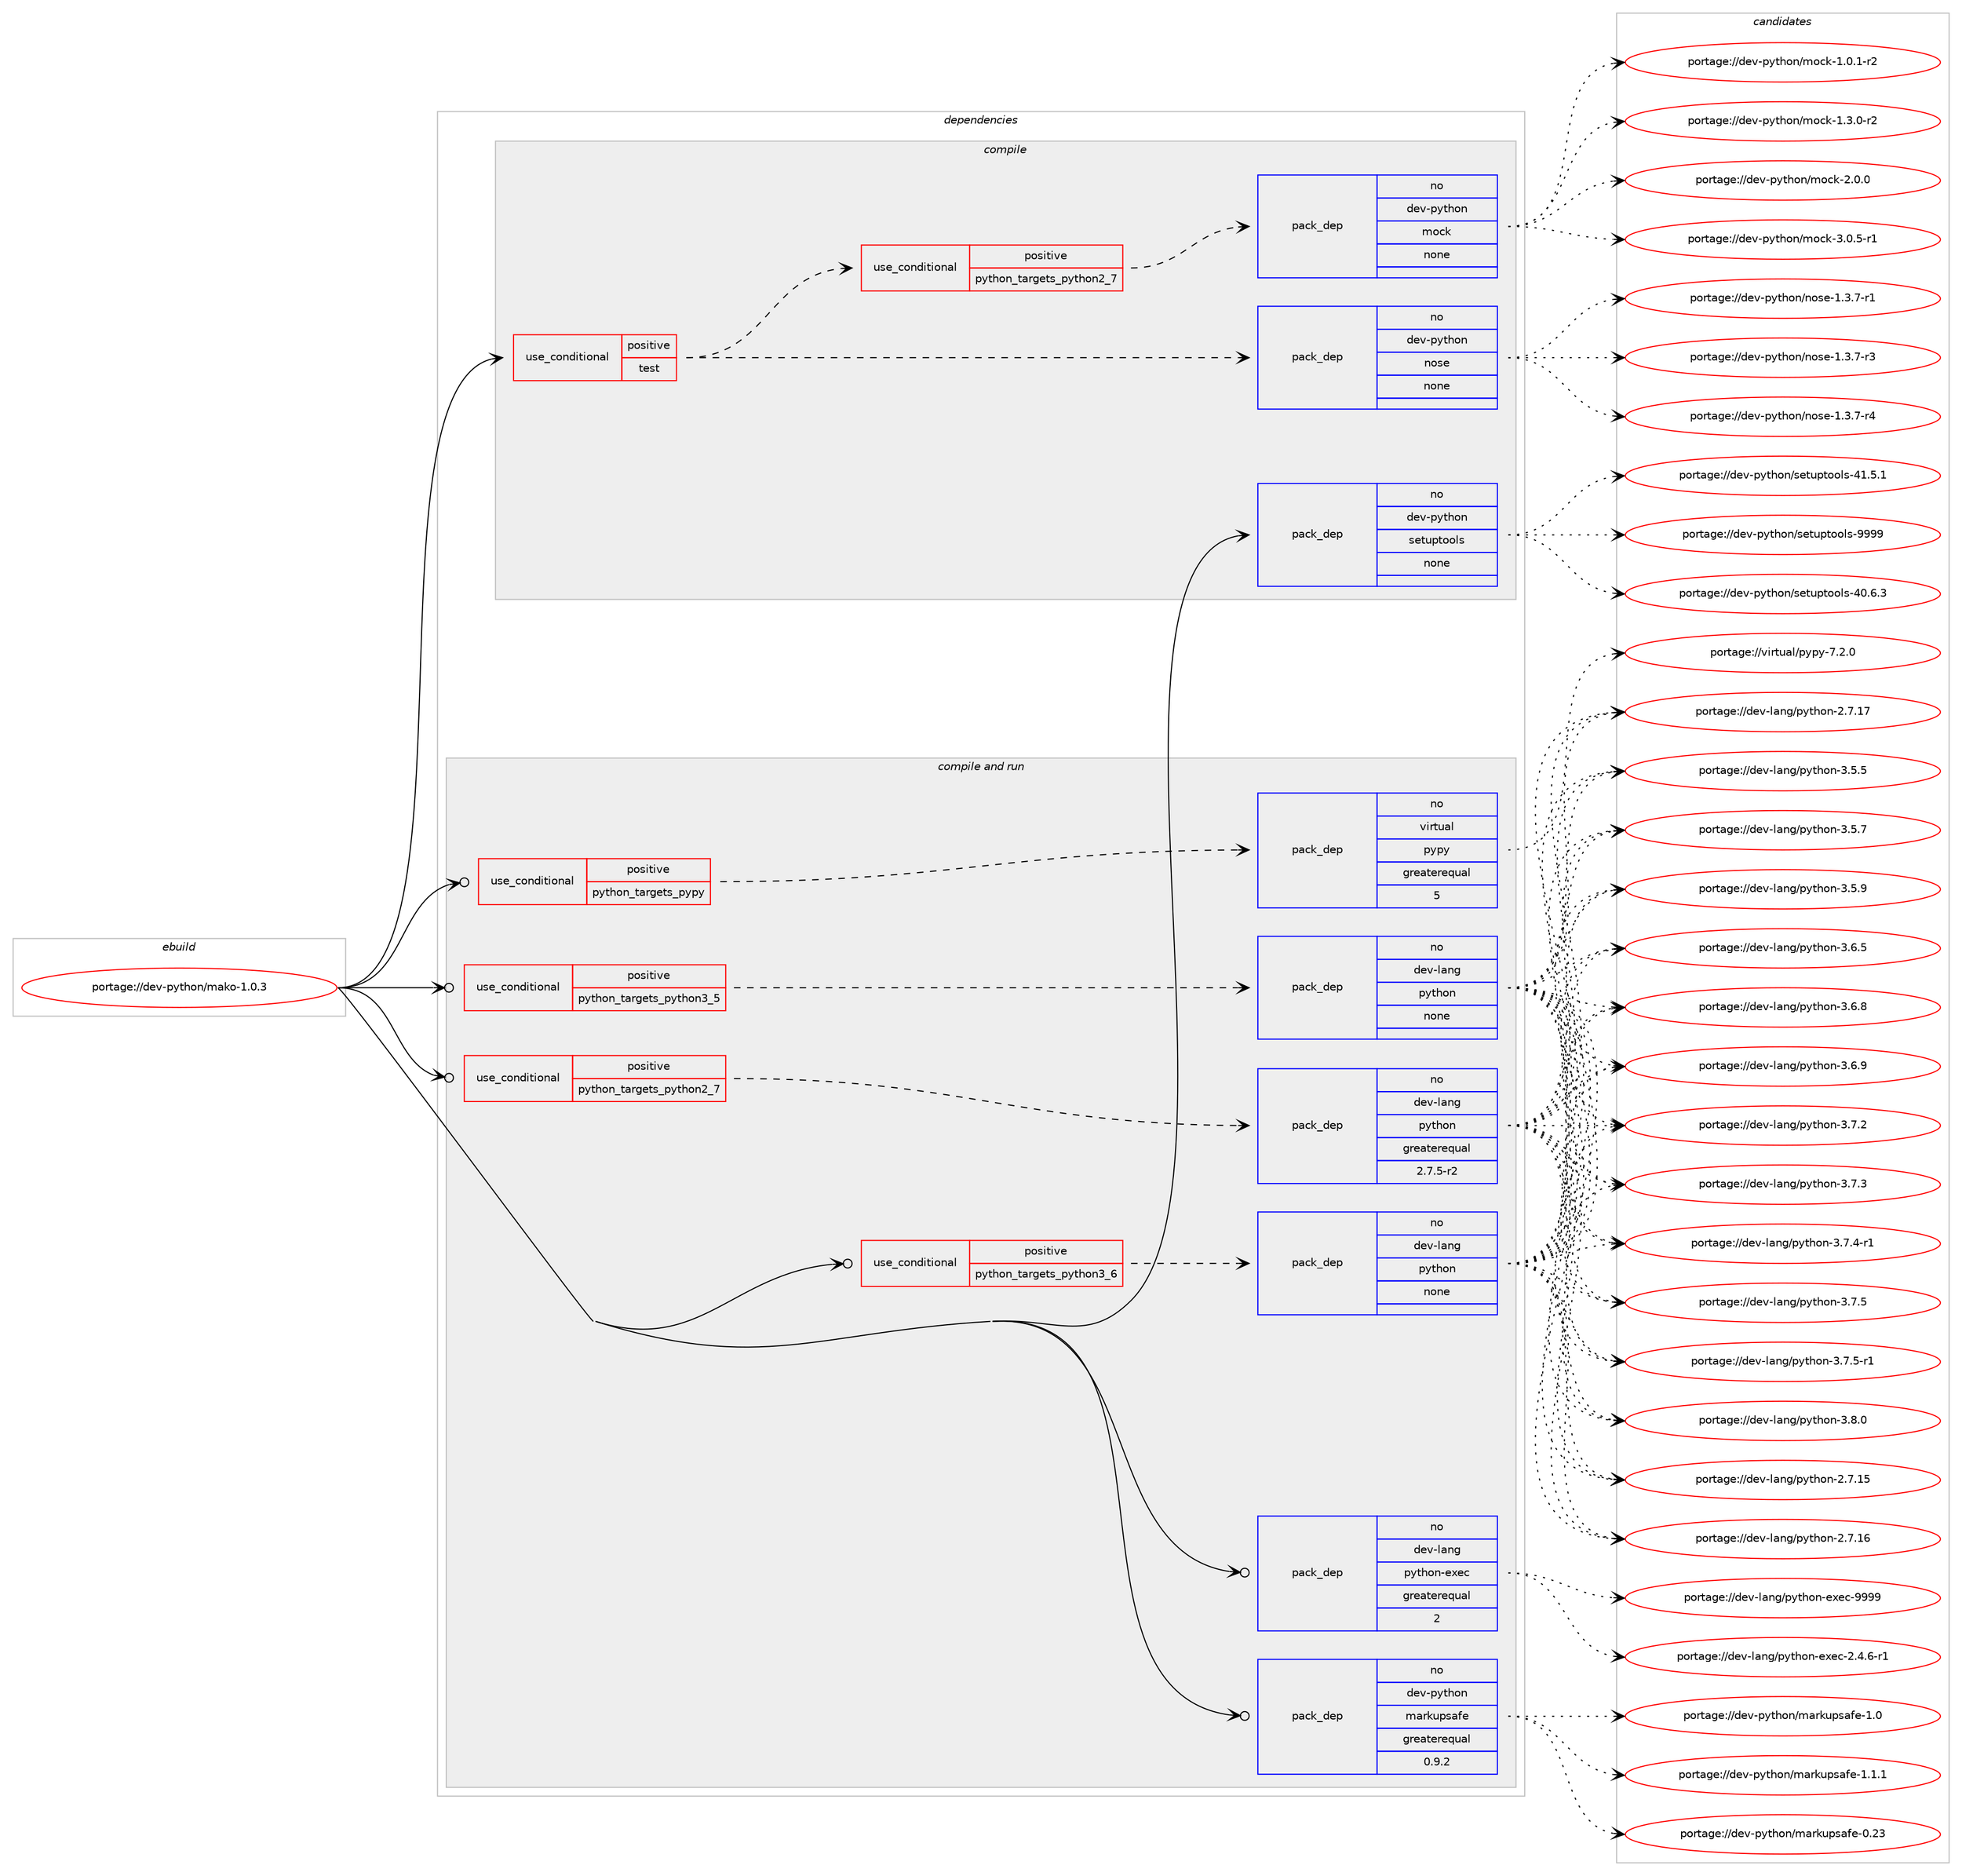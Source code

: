 digraph prolog {

# *************
# Graph options
# *************

newrank=true;
concentrate=true;
compound=true;
graph [rankdir=LR,fontname=Helvetica,fontsize=10,ranksep=1.5];#, ranksep=2.5, nodesep=0.2];
edge  [arrowhead=vee];
node  [fontname=Helvetica,fontsize=10];

# **********
# The ebuild
# **********

subgraph cluster_leftcol {
color=gray;
rank=same;
label=<<i>ebuild</i>>;
id [label="portage://dev-python/mako-1.0.3", color=red, width=4, href="../dev-python/mako-1.0.3.svg"];
}

# ****************
# The dependencies
# ****************

subgraph cluster_midcol {
color=gray;
label=<<i>dependencies</i>>;
subgraph cluster_compile {
fillcolor="#eeeeee";
style=filled;
label=<<i>compile</i>>;
subgraph cond31504 {
dependency148613 [label=<<TABLE BORDER="0" CELLBORDER="1" CELLSPACING="0" CELLPADDING="4"><TR><TD ROWSPAN="3" CELLPADDING="10">use_conditional</TD></TR><TR><TD>positive</TD></TR><TR><TD>test</TD></TR></TABLE>>, shape=none, color=red];
subgraph pack113784 {
dependency148614 [label=<<TABLE BORDER="0" CELLBORDER="1" CELLSPACING="0" CELLPADDING="4" WIDTH="220"><TR><TD ROWSPAN="6" CELLPADDING="30">pack_dep</TD></TR><TR><TD WIDTH="110">no</TD></TR><TR><TD>dev-python</TD></TR><TR><TD>nose</TD></TR><TR><TD>none</TD></TR><TR><TD></TD></TR></TABLE>>, shape=none, color=blue];
}
dependency148613:e -> dependency148614:w [weight=20,style="dashed",arrowhead="vee"];
subgraph cond31505 {
dependency148615 [label=<<TABLE BORDER="0" CELLBORDER="1" CELLSPACING="0" CELLPADDING="4"><TR><TD ROWSPAN="3" CELLPADDING="10">use_conditional</TD></TR><TR><TD>positive</TD></TR><TR><TD>python_targets_python2_7</TD></TR></TABLE>>, shape=none, color=red];
subgraph pack113785 {
dependency148616 [label=<<TABLE BORDER="0" CELLBORDER="1" CELLSPACING="0" CELLPADDING="4" WIDTH="220"><TR><TD ROWSPAN="6" CELLPADDING="30">pack_dep</TD></TR><TR><TD WIDTH="110">no</TD></TR><TR><TD>dev-python</TD></TR><TR><TD>mock</TD></TR><TR><TD>none</TD></TR><TR><TD></TD></TR></TABLE>>, shape=none, color=blue];
}
dependency148615:e -> dependency148616:w [weight=20,style="dashed",arrowhead="vee"];
}
dependency148613:e -> dependency148615:w [weight=20,style="dashed",arrowhead="vee"];
}
id:e -> dependency148613:w [weight=20,style="solid",arrowhead="vee"];
subgraph pack113786 {
dependency148617 [label=<<TABLE BORDER="0" CELLBORDER="1" CELLSPACING="0" CELLPADDING="4" WIDTH="220"><TR><TD ROWSPAN="6" CELLPADDING="30">pack_dep</TD></TR><TR><TD WIDTH="110">no</TD></TR><TR><TD>dev-python</TD></TR><TR><TD>setuptools</TD></TR><TR><TD>none</TD></TR><TR><TD></TD></TR></TABLE>>, shape=none, color=blue];
}
id:e -> dependency148617:w [weight=20,style="solid",arrowhead="vee"];
}
subgraph cluster_compileandrun {
fillcolor="#eeeeee";
style=filled;
label=<<i>compile and run</i>>;
subgraph cond31506 {
dependency148618 [label=<<TABLE BORDER="0" CELLBORDER="1" CELLSPACING="0" CELLPADDING="4"><TR><TD ROWSPAN="3" CELLPADDING="10">use_conditional</TD></TR><TR><TD>positive</TD></TR><TR><TD>python_targets_pypy</TD></TR></TABLE>>, shape=none, color=red];
subgraph pack113787 {
dependency148619 [label=<<TABLE BORDER="0" CELLBORDER="1" CELLSPACING="0" CELLPADDING="4" WIDTH="220"><TR><TD ROWSPAN="6" CELLPADDING="30">pack_dep</TD></TR><TR><TD WIDTH="110">no</TD></TR><TR><TD>virtual</TD></TR><TR><TD>pypy</TD></TR><TR><TD>greaterequal</TD></TR><TR><TD>5</TD></TR></TABLE>>, shape=none, color=blue];
}
dependency148618:e -> dependency148619:w [weight=20,style="dashed",arrowhead="vee"];
}
id:e -> dependency148618:w [weight=20,style="solid",arrowhead="odotvee"];
subgraph cond31507 {
dependency148620 [label=<<TABLE BORDER="0" CELLBORDER="1" CELLSPACING="0" CELLPADDING="4"><TR><TD ROWSPAN="3" CELLPADDING="10">use_conditional</TD></TR><TR><TD>positive</TD></TR><TR><TD>python_targets_python2_7</TD></TR></TABLE>>, shape=none, color=red];
subgraph pack113788 {
dependency148621 [label=<<TABLE BORDER="0" CELLBORDER="1" CELLSPACING="0" CELLPADDING="4" WIDTH="220"><TR><TD ROWSPAN="6" CELLPADDING="30">pack_dep</TD></TR><TR><TD WIDTH="110">no</TD></TR><TR><TD>dev-lang</TD></TR><TR><TD>python</TD></TR><TR><TD>greaterequal</TD></TR><TR><TD>2.7.5-r2</TD></TR></TABLE>>, shape=none, color=blue];
}
dependency148620:e -> dependency148621:w [weight=20,style="dashed",arrowhead="vee"];
}
id:e -> dependency148620:w [weight=20,style="solid",arrowhead="odotvee"];
subgraph cond31508 {
dependency148622 [label=<<TABLE BORDER="0" CELLBORDER="1" CELLSPACING="0" CELLPADDING="4"><TR><TD ROWSPAN="3" CELLPADDING="10">use_conditional</TD></TR><TR><TD>positive</TD></TR><TR><TD>python_targets_python3_5</TD></TR></TABLE>>, shape=none, color=red];
subgraph pack113789 {
dependency148623 [label=<<TABLE BORDER="0" CELLBORDER="1" CELLSPACING="0" CELLPADDING="4" WIDTH="220"><TR><TD ROWSPAN="6" CELLPADDING="30">pack_dep</TD></TR><TR><TD WIDTH="110">no</TD></TR><TR><TD>dev-lang</TD></TR><TR><TD>python</TD></TR><TR><TD>none</TD></TR><TR><TD></TD></TR></TABLE>>, shape=none, color=blue];
}
dependency148622:e -> dependency148623:w [weight=20,style="dashed",arrowhead="vee"];
}
id:e -> dependency148622:w [weight=20,style="solid",arrowhead="odotvee"];
subgraph cond31509 {
dependency148624 [label=<<TABLE BORDER="0" CELLBORDER="1" CELLSPACING="0" CELLPADDING="4"><TR><TD ROWSPAN="3" CELLPADDING="10">use_conditional</TD></TR><TR><TD>positive</TD></TR><TR><TD>python_targets_python3_6</TD></TR></TABLE>>, shape=none, color=red];
subgraph pack113790 {
dependency148625 [label=<<TABLE BORDER="0" CELLBORDER="1" CELLSPACING="0" CELLPADDING="4" WIDTH="220"><TR><TD ROWSPAN="6" CELLPADDING="30">pack_dep</TD></TR><TR><TD WIDTH="110">no</TD></TR><TR><TD>dev-lang</TD></TR><TR><TD>python</TD></TR><TR><TD>none</TD></TR><TR><TD></TD></TR></TABLE>>, shape=none, color=blue];
}
dependency148624:e -> dependency148625:w [weight=20,style="dashed",arrowhead="vee"];
}
id:e -> dependency148624:w [weight=20,style="solid",arrowhead="odotvee"];
subgraph pack113791 {
dependency148626 [label=<<TABLE BORDER="0" CELLBORDER="1" CELLSPACING="0" CELLPADDING="4" WIDTH="220"><TR><TD ROWSPAN="6" CELLPADDING="30">pack_dep</TD></TR><TR><TD WIDTH="110">no</TD></TR><TR><TD>dev-lang</TD></TR><TR><TD>python-exec</TD></TR><TR><TD>greaterequal</TD></TR><TR><TD>2</TD></TR></TABLE>>, shape=none, color=blue];
}
id:e -> dependency148626:w [weight=20,style="solid",arrowhead="odotvee"];
subgraph pack113792 {
dependency148627 [label=<<TABLE BORDER="0" CELLBORDER="1" CELLSPACING="0" CELLPADDING="4" WIDTH="220"><TR><TD ROWSPAN="6" CELLPADDING="30">pack_dep</TD></TR><TR><TD WIDTH="110">no</TD></TR><TR><TD>dev-python</TD></TR><TR><TD>markupsafe</TD></TR><TR><TD>greaterequal</TD></TR><TR><TD>0.9.2</TD></TR></TABLE>>, shape=none, color=blue];
}
id:e -> dependency148627:w [weight=20,style="solid",arrowhead="odotvee"];
}
subgraph cluster_run {
fillcolor="#eeeeee";
style=filled;
label=<<i>run</i>>;
}
}

# **************
# The candidates
# **************

subgraph cluster_choices {
rank=same;
color=gray;
label=<<i>candidates</i>>;

subgraph choice113784 {
color=black;
nodesep=1;
choiceportage10010111845112121116104111110471101111151014549465146554511449 [label="portage://dev-python/nose-1.3.7-r1", color=red, width=4,href="../dev-python/nose-1.3.7-r1.svg"];
choiceportage10010111845112121116104111110471101111151014549465146554511451 [label="portage://dev-python/nose-1.3.7-r3", color=red, width=4,href="../dev-python/nose-1.3.7-r3.svg"];
choiceportage10010111845112121116104111110471101111151014549465146554511452 [label="portage://dev-python/nose-1.3.7-r4", color=red, width=4,href="../dev-python/nose-1.3.7-r4.svg"];
dependency148614:e -> choiceportage10010111845112121116104111110471101111151014549465146554511449:w [style=dotted,weight="100"];
dependency148614:e -> choiceportage10010111845112121116104111110471101111151014549465146554511451:w [style=dotted,weight="100"];
dependency148614:e -> choiceportage10010111845112121116104111110471101111151014549465146554511452:w [style=dotted,weight="100"];
}
subgraph choice113785 {
color=black;
nodesep=1;
choiceportage1001011184511212111610411111047109111991074549464846494511450 [label="portage://dev-python/mock-1.0.1-r2", color=red, width=4,href="../dev-python/mock-1.0.1-r2.svg"];
choiceportage1001011184511212111610411111047109111991074549465146484511450 [label="portage://dev-python/mock-1.3.0-r2", color=red, width=4,href="../dev-python/mock-1.3.0-r2.svg"];
choiceportage100101118451121211161041111104710911199107455046484648 [label="portage://dev-python/mock-2.0.0", color=red, width=4,href="../dev-python/mock-2.0.0.svg"];
choiceportage1001011184511212111610411111047109111991074551464846534511449 [label="portage://dev-python/mock-3.0.5-r1", color=red, width=4,href="../dev-python/mock-3.0.5-r1.svg"];
dependency148616:e -> choiceportage1001011184511212111610411111047109111991074549464846494511450:w [style=dotted,weight="100"];
dependency148616:e -> choiceportage1001011184511212111610411111047109111991074549465146484511450:w [style=dotted,weight="100"];
dependency148616:e -> choiceportage100101118451121211161041111104710911199107455046484648:w [style=dotted,weight="100"];
dependency148616:e -> choiceportage1001011184511212111610411111047109111991074551464846534511449:w [style=dotted,weight="100"];
}
subgraph choice113786 {
color=black;
nodesep=1;
choiceportage100101118451121211161041111104711510111611711211611111110811545524846544651 [label="portage://dev-python/setuptools-40.6.3", color=red, width=4,href="../dev-python/setuptools-40.6.3.svg"];
choiceportage100101118451121211161041111104711510111611711211611111110811545524946534649 [label="portage://dev-python/setuptools-41.5.1", color=red, width=4,href="../dev-python/setuptools-41.5.1.svg"];
choiceportage10010111845112121116104111110471151011161171121161111111081154557575757 [label="portage://dev-python/setuptools-9999", color=red, width=4,href="../dev-python/setuptools-9999.svg"];
dependency148617:e -> choiceportage100101118451121211161041111104711510111611711211611111110811545524846544651:w [style=dotted,weight="100"];
dependency148617:e -> choiceportage100101118451121211161041111104711510111611711211611111110811545524946534649:w [style=dotted,weight="100"];
dependency148617:e -> choiceportage10010111845112121116104111110471151011161171121161111111081154557575757:w [style=dotted,weight="100"];
}
subgraph choice113787 {
color=black;
nodesep=1;
choiceportage1181051141161179710847112121112121455546504648 [label="portage://virtual/pypy-7.2.0", color=red, width=4,href="../virtual/pypy-7.2.0.svg"];
dependency148619:e -> choiceportage1181051141161179710847112121112121455546504648:w [style=dotted,weight="100"];
}
subgraph choice113788 {
color=black;
nodesep=1;
choiceportage10010111845108971101034711212111610411111045504655464953 [label="portage://dev-lang/python-2.7.15", color=red, width=4,href="../dev-lang/python-2.7.15.svg"];
choiceportage10010111845108971101034711212111610411111045504655464954 [label="portage://dev-lang/python-2.7.16", color=red, width=4,href="../dev-lang/python-2.7.16.svg"];
choiceportage10010111845108971101034711212111610411111045504655464955 [label="portage://dev-lang/python-2.7.17", color=red, width=4,href="../dev-lang/python-2.7.17.svg"];
choiceportage100101118451089711010347112121116104111110455146534653 [label="portage://dev-lang/python-3.5.5", color=red, width=4,href="../dev-lang/python-3.5.5.svg"];
choiceportage100101118451089711010347112121116104111110455146534655 [label="portage://dev-lang/python-3.5.7", color=red, width=4,href="../dev-lang/python-3.5.7.svg"];
choiceportage100101118451089711010347112121116104111110455146534657 [label="portage://dev-lang/python-3.5.9", color=red, width=4,href="../dev-lang/python-3.5.9.svg"];
choiceportage100101118451089711010347112121116104111110455146544653 [label="portage://dev-lang/python-3.6.5", color=red, width=4,href="../dev-lang/python-3.6.5.svg"];
choiceportage100101118451089711010347112121116104111110455146544656 [label="portage://dev-lang/python-3.6.8", color=red, width=4,href="../dev-lang/python-3.6.8.svg"];
choiceportage100101118451089711010347112121116104111110455146544657 [label="portage://dev-lang/python-3.6.9", color=red, width=4,href="../dev-lang/python-3.6.9.svg"];
choiceportage100101118451089711010347112121116104111110455146554650 [label="portage://dev-lang/python-3.7.2", color=red, width=4,href="../dev-lang/python-3.7.2.svg"];
choiceportage100101118451089711010347112121116104111110455146554651 [label="portage://dev-lang/python-3.7.3", color=red, width=4,href="../dev-lang/python-3.7.3.svg"];
choiceportage1001011184510897110103471121211161041111104551465546524511449 [label="portage://dev-lang/python-3.7.4-r1", color=red, width=4,href="../dev-lang/python-3.7.4-r1.svg"];
choiceportage100101118451089711010347112121116104111110455146554653 [label="portage://dev-lang/python-3.7.5", color=red, width=4,href="../dev-lang/python-3.7.5.svg"];
choiceportage1001011184510897110103471121211161041111104551465546534511449 [label="portage://dev-lang/python-3.7.5-r1", color=red, width=4,href="../dev-lang/python-3.7.5-r1.svg"];
choiceportage100101118451089711010347112121116104111110455146564648 [label="portage://dev-lang/python-3.8.0", color=red, width=4,href="../dev-lang/python-3.8.0.svg"];
dependency148621:e -> choiceportage10010111845108971101034711212111610411111045504655464953:w [style=dotted,weight="100"];
dependency148621:e -> choiceportage10010111845108971101034711212111610411111045504655464954:w [style=dotted,weight="100"];
dependency148621:e -> choiceportage10010111845108971101034711212111610411111045504655464955:w [style=dotted,weight="100"];
dependency148621:e -> choiceportage100101118451089711010347112121116104111110455146534653:w [style=dotted,weight="100"];
dependency148621:e -> choiceportage100101118451089711010347112121116104111110455146534655:w [style=dotted,weight="100"];
dependency148621:e -> choiceportage100101118451089711010347112121116104111110455146534657:w [style=dotted,weight="100"];
dependency148621:e -> choiceportage100101118451089711010347112121116104111110455146544653:w [style=dotted,weight="100"];
dependency148621:e -> choiceportage100101118451089711010347112121116104111110455146544656:w [style=dotted,weight="100"];
dependency148621:e -> choiceportage100101118451089711010347112121116104111110455146544657:w [style=dotted,weight="100"];
dependency148621:e -> choiceportage100101118451089711010347112121116104111110455146554650:w [style=dotted,weight="100"];
dependency148621:e -> choiceportage100101118451089711010347112121116104111110455146554651:w [style=dotted,weight="100"];
dependency148621:e -> choiceportage1001011184510897110103471121211161041111104551465546524511449:w [style=dotted,weight="100"];
dependency148621:e -> choiceportage100101118451089711010347112121116104111110455146554653:w [style=dotted,weight="100"];
dependency148621:e -> choiceportage1001011184510897110103471121211161041111104551465546534511449:w [style=dotted,weight="100"];
dependency148621:e -> choiceportage100101118451089711010347112121116104111110455146564648:w [style=dotted,weight="100"];
}
subgraph choice113789 {
color=black;
nodesep=1;
choiceportage10010111845108971101034711212111610411111045504655464953 [label="portage://dev-lang/python-2.7.15", color=red, width=4,href="../dev-lang/python-2.7.15.svg"];
choiceportage10010111845108971101034711212111610411111045504655464954 [label="portage://dev-lang/python-2.7.16", color=red, width=4,href="../dev-lang/python-2.7.16.svg"];
choiceportage10010111845108971101034711212111610411111045504655464955 [label="portage://dev-lang/python-2.7.17", color=red, width=4,href="../dev-lang/python-2.7.17.svg"];
choiceportage100101118451089711010347112121116104111110455146534653 [label="portage://dev-lang/python-3.5.5", color=red, width=4,href="../dev-lang/python-3.5.5.svg"];
choiceportage100101118451089711010347112121116104111110455146534655 [label="portage://dev-lang/python-3.5.7", color=red, width=4,href="../dev-lang/python-3.5.7.svg"];
choiceportage100101118451089711010347112121116104111110455146534657 [label="portage://dev-lang/python-3.5.9", color=red, width=4,href="../dev-lang/python-3.5.9.svg"];
choiceportage100101118451089711010347112121116104111110455146544653 [label="portage://dev-lang/python-3.6.5", color=red, width=4,href="../dev-lang/python-3.6.5.svg"];
choiceportage100101118451089711010347112121116104111110455146544656 [label="portage://dev-lang/python-3.6.8", color=red, width=4,href="../dev-lang/python-3.6.8.svg"];
choiceportage100101118451089711010347112121116104111110455146544657 [label="portage://dev-lang/python-3.6.9", color=red, width=4,href="../dev-lang/python-3.6.9.svg"];
choiceportage100101118451089711010347112121116104111110455146554650 [label="portage://dev-lang/python-3.7.2", color=red, width=4,href="../dev-lang/python-3.7.2.svg"];
choiceportage100101118451089711010347112121116104111110455146554651 [label="portage://dev-lang/python-3.7.3", color=red, width=4,href="../dev-lang/python-3.7.3.svg"];
choiceportage1001011184510897110103471121211161041111104551465546524511449 [label="portage://dev-lang/python-3.7.4-r1", color=red, width=4,href="../dev-lang/python-3.7.4-r1.svg"];
choiceportage100101118451089711010347112121116104111110455146554653 [label="portage://dev-lang/python-3.7.5", color=red, width=4,href="../dev-lang/python-3.7.5.svg"];
choiceportage1001011184510897110103471121211161041111104551465546534511449 [label="portage://dev-lang/python-3.7.5-r1", color=red, width=4,href="../dev-lang/python-3.7.5-r1.svg"];
choiceportage100101118451089711010347112121116104111110455146564648 [label="portage://dev-lang/python-3.8.0", color=red, width=4,href="../dev-lang/python-3.8.0.svg"];
dependency148623:e -> choiceportage10010111845108971101034711212111610411111045504655464953:w [style=dotted,weight="100"];
dependency148623:e -> choiceportage10010111845108971101034711212111610411111045504655464954:w [style=dotted,weight="100"];
dependency148623:e -> choiceportage10010111845108971101034711212111610411111045504655464955:w [style=dotted,weight="100"];
dependency148623:e -> choiceportage100101118451089711010347112121116104111110455146534653:w [style=dotted,weight="100"];
dependency148623:e -> choiceportage100101118451089711010347112121116104111110455146534655:w [style=dotted,weight="100"];
dependency148623:e -> choiceportage100101118451089711010347112121116104111110455146534657:w [style=dotted,weight="100"];
dependency148623:e -> choiceportage100101118451089711010347112121116104111110455146544653:w [style=dotted,weight="100"];
dependency148623:e -> choiceportage100101118451089711010347112121116104111110455146544656:w [style=dotted,weight="100"];
dependency148623:e -> choiceportage100101118451089711010347112121116104111110455146544657:w [style=dotted,weight="100"];
dependency148623:e -> choiceportage100101118451089711010347112121116104111110455146554650:w [style=dotted,weight="100"];
dependency148623:e -> choiceportage100101118451089711010347112121116104111110455146554651:w [style=dotted,weight="100"];
dependency148623:e -> choiceportage1001011184510897110103471121211161041111104551465546524511449:w [style=dotted,weight="100"];
dependency148623:e -> choiceportage100101118451089711010347112121116104111110455146554653:w [style=dotted,weight="100"];
dependency148623:e -> choiceportage1001011184510897110103471121211161041111104551465546534511449:w [style=dotted,weight="100"];
dependency148623:e -> choiceportage100101118451089711010347112121116104111110455146564648:w [style=dotted,weight="100"];
}
subgraph choice113790 {
color=black;
nodesep=1;
choiceportage10010111845108971101034711212111610411111045504655464953 [label="portage://dev-lang/python-2.7.15", color=red, width=4,href="../dev-lang/python-2.7.15.svg"];
choiceportage10010111845108971101034711212111610411111045504655464954 [label="portage://dev-lang/python-2.7.16", color=red, width=4,href="../dev-lang/python-2.7.16.svg"];
choiceportage10010111845108971101034711212111610411111045504655464955 [label="portage://dev-lang/python-2.7.17", color=red, width=4,href="../dev-lang/python-2.7.17.svg"];
choiceportage100101118451089711010347112121116104111110455146534653 [label="portage://dev-lang/python-3.5.5", color=red, width=4,href="../dev-lang/python-3.5.5.svg"];
choiceportage100101118451089711010347112121116104111110455146534655 [label="portage://dev-lang/python-3.5.7", color=red, width=4,href="../dev-lang/python-3.5.7.svg"];
choiceportage100101118451089711010347112121116104111110455146534657 [label="portage://dev-lang/python-3.5.9", color=red, width=4,href="../dev-lang/python-3.5.9.svg"];
choiceportage100101118451089711010347112121116104111110455146544653 [label="portage://dev-lang/python-3.6.5", color=red, width=4,href="../dev-lang/python-3.6.5.svg"];
choiceportage100101118451089711010347112121116104111110455146544656 [label="portage://dev-lang/python-3.6.8", color=red, width=4,href="../dev-lang/python-3.6.8.svg"];
choiceportage100101118451089711010347112121116104111110455146544657 [label="portage://dev-lang/python-3.6.9", color=red, width=4,href="../dev-lang/python-3.6.9.svg"];
choiceportage100101118451089711010347112121116104111110455146554650 [label="portage://dev-lang/python-3.7.2", color=red, width=4,href="../dev-lang/python-3.7.2.svg"];
choiceportage100101118451089711010347112121116104111110455146554651 [label="portage://dev-lang/python-3.7.3", color=red, width=4,href="../dev-lang/python-3.7.3.svg"];
choiceportage1001011184510897110103471121211161041111104551465546524511449 [label="portage://dev-lang/python-3.7.4-r1", color=red, width=4,href="../dev-lang/python-3.7.4-r1.svg"];
choiceportage100101118451089711010347112121116104111110455146554653 [label="portage://dev-lang/python-3.7.5", color=red, width=4,href="../dev-lang/python-3.7.5.svg"];
choiceportage1001011184510897110103471121211161041111104551465546534511449 [label="portage://dev-lang/python-3.7.5-r1", color=red, width=4,href="../dev-lang/python-3.7.5-r1.svg"];
choiceportage100101118451089711010347112121116104111110455146564648 [label="portage://dev-lang/python-3.8.0", color=red, width=4,href="../dev-lang/python-3.8.0.svg"];
dependency148625:e -> choiceportage10010111845108971101034711212111610411111045504655464953:w [style=dotted,weight="100"];
dependency148625:e -> choiceportage10010111845108971101034711212111610411111045504655464954:w [style=dotted,weight="100"];
dependency148625:e -> choiceportage10010111845108971101034711212111610411111045504655464955:w [style=dotted,weight="100"];
dependency148625:e -> choiceportage100101118451089711010347112121116104111110455146534653:w [style=dotted,weight="100"];
dependency148625:e -> choiceportage100101118451089711010347112121116104111110455146534655:w [style=dotted,weight="100"];
dependency148625:e -> choiceportage100101118451089711010347112121116104111110455146534657:w [style=dotted,weight="100"];
dependency148625:e -> choiceportage100101118451089711010347112121116104111110455146544653:w [style=dotted,weight="100"];
dependency148625:e -> choiceportage100101118451089711010347112121116104111110455146544656:w [style=dotted,weight="100"];
dependency148625:e -> choiceportage100101118451089711010347112121116104111110455146544657:w [style=dotted,weight="100"];
dependency148625:e -> choiceportage100101118451089711010347112121116104111110455146554650:w [style=dotted,weight="100"];
dependency148625:e -> choiceportage100101118451089711010347112121116104111110455146554651:w [style=dotted,weight="100"];
dependency148625:e -> choiceportage1001011184510897110103471121211161041111104551465546524511449:w [style=dotted,weight="100"];
dependency148625:e -> choiceportage100101118451089711010347112121116104111110455146554653:w [style=dotted,weight="100"];
dependency148625:e -> choiceportage1001011184510897110103471121211161041111104551465546534511449:w [style=dotted,weight="100"];
dependency148625:e -> choiceportage100101118451089711010347112121116104111110455146564648:w [style=dotted,weight="100"];
}
subgraph choice113791 {
color=black;
nodesep=1;
choiceportage10010111845108971101034711212111610411111045101120101994550465246544511449 [label="portage://dev-lang/python-exec-2.4.6-r1", color=red, width=4,href="../dev-lang/python-exec-2.4.6-r1.svg"];
choiceportage10010111845108971101034711212111610411111045101120101994557575757 [label="portage://dev-lang/python-exec-9999", color=red, width=4,href="../dev-lang/python-exec-9999.svg"];
dependency148626:e -> choiceportage10010111845108971101034711212111610411111045101120101994550465246544511449:w [style=dotted,weight="100"];
dependency148626:e -> choiceportage10010111845108971101034711212111610411111045101120101994557575757:w [style=dotted,weight="100"];
}
subgraph choice113792 {
color=black;
nodesep=1;
choiceportage100101118451121211161041111104710997114107117112115971021014548465051 [label="portage://dev-python/markupsafe-0.23", color=red, width=4,href="../dev-python/markupsafe-0.23.svg"];
choiceportage1001011184511212111610411111047109971141071171121159710210145494648 [label="portage://dev-python/markupsafe-1.0", color=red, width=4,href="../dev-python/markupsafe-1.0.svg"];
choiceportage10010111845112121116104111110471099711410711711211597102101454946494649 [label="portage://dev-python/markupsafe-1.1.1", color=red, width=4,href="../dev-python/markupsafe-1.1.1.svg"];
dependency148627:e -> choiceportage100101118451121211161041111104710997114107117112115971021014548465051:w [style=dotted,weight="100"];
dependency148627:e -> choiceportage1001011184511212111610411111047109971141071171121159710210145494648:w [style=dotted,weight="100"];
dependency148627:e -> choiceportage10010111845112121116104111110471099711410711711211597102101454946494649:w [style=dotted,weight="100"];
}
}

}
